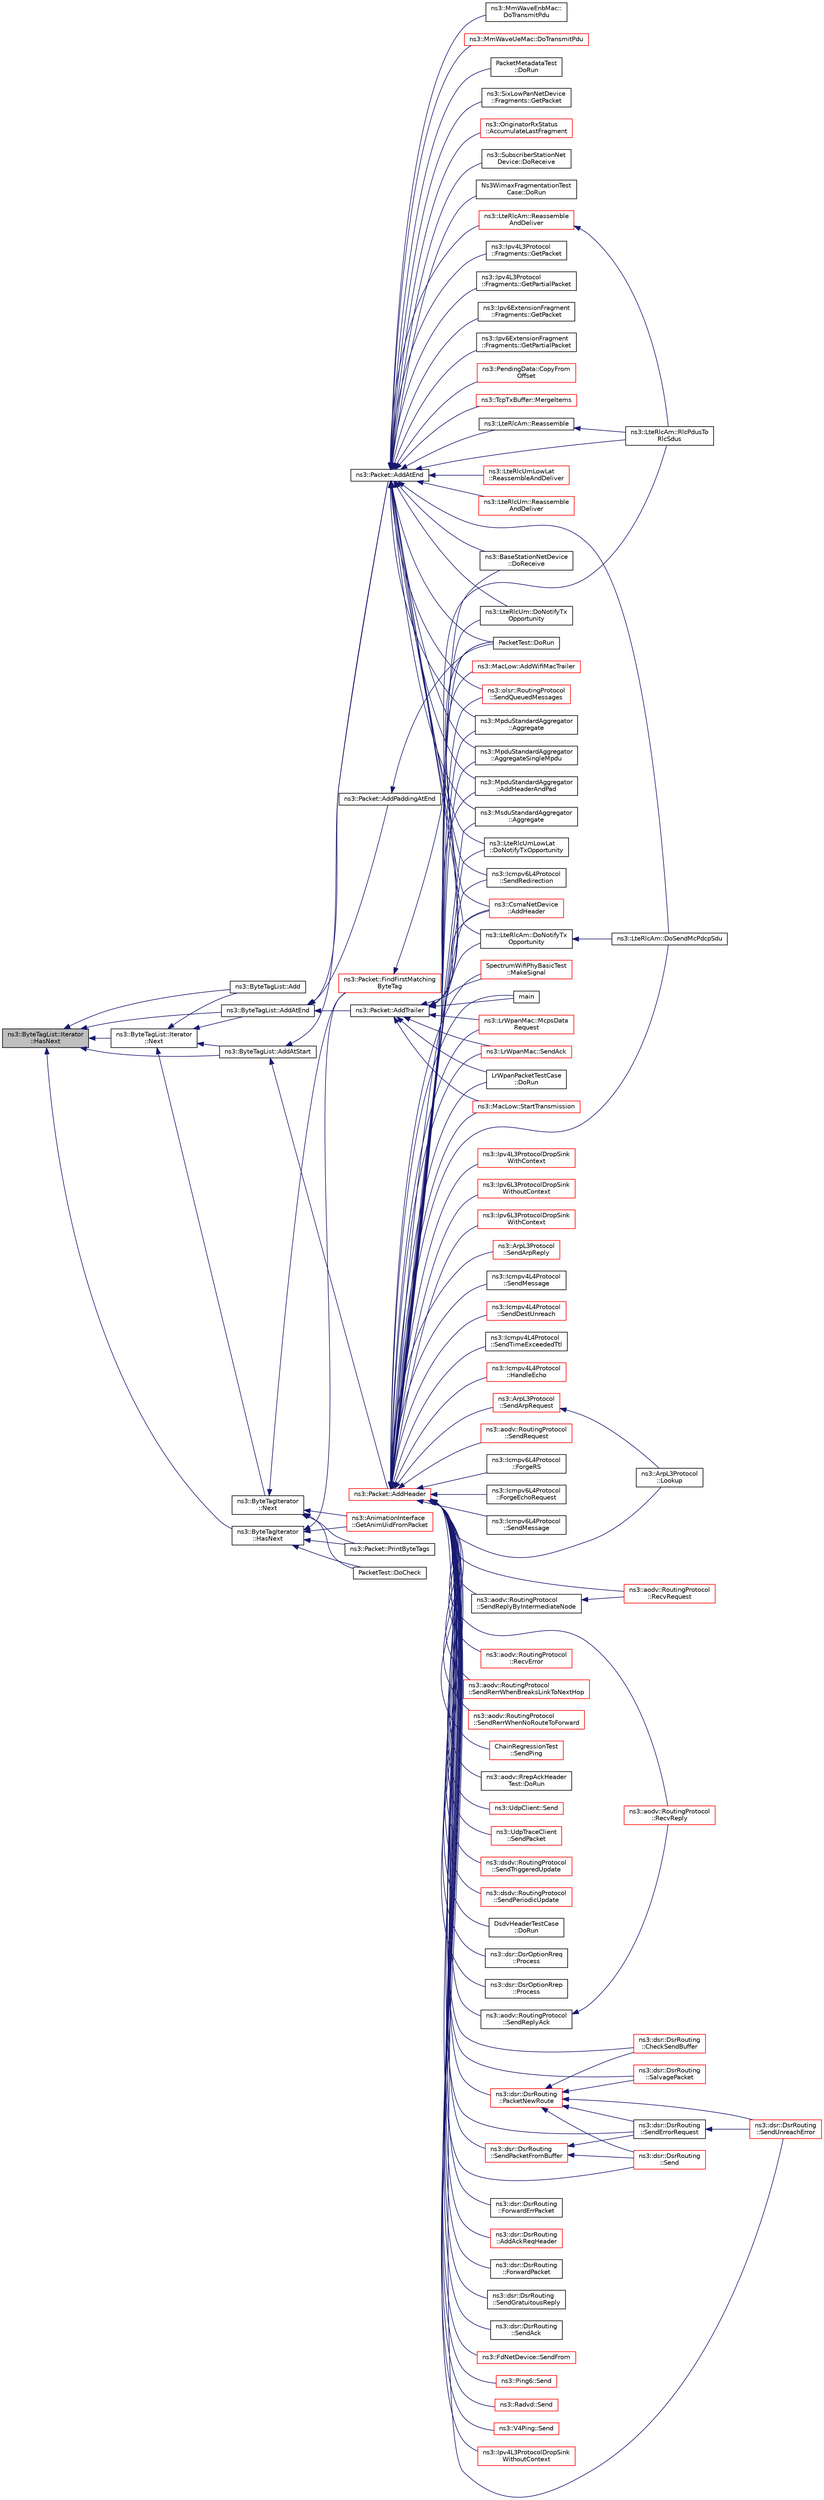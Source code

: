 digraph "ns3::ByteTagList::Iterator::HasNext"
{
  edge [fontname="Helvetica",fontsize="10",labelfontname="Helvetica",labelfontsize="10"];
  node [fontname="Helvetica",fontsize="10",shape=record];
  rankdir="LR";
  Node1 [label="ns3::ByteTagList::Iterator\l::HasNext",height=0.2,width=0.4,color="black", fillcolor="grey75", style="filled", fontcolor="black"];
  Node1 -> Node2 [dir="back",color="midnightblue",fontsize="10",style="solid"];
  Node2 [label="ns3::ByteTagList::Iterator\l::Next",height=0.2,width=0.4,color="black", fillcolor="white", style="filled",URL="$de/dc7/classns3_1_1ByteTagList_1_1Iterator.html#af521864d800baab1d9c5262f59ce4433",tooltip="Returns the next Item from the ByteTagList. "];
  Node2 -> Node3 [dir="back",color="midnightblue",fontsize="10",style="solid"];
  Node3 [label="ns3::ByteTagList::Add",height=0.2,width=0.4,color="black", fillcolor="white", style="filled",URL="$dd/d64/classns3_1_1ByteTagList.html#ae8852ea2777b455d7ec4f370c864d686"];
  Node2 -> Node4 [dir="back",color="midnightblue",fontsize="10",style="solid"];
  Node4 [label="ns3::ByteTagList::AddAtEnd",height=0.2,width=0.4,color="black", fillcolor="white", style="filled",URL="$dd/d64/classns3_1_1ByteTagList.html#a0d8aa9cf6aaf856eb08d4f4a01f38446"];
  Node4 -> Node5 [dir="back",color="midnightblue",fontsize="10",style="solid"];
  Node5 [label="ns3::Packet::AddTrailer",height=0.2,width=0.4,color="black", fillcolor="white", style="filled",URL="$dd/d7a/classns3_1_1Packet.html#ae26b490c30ae5bc98be5181ec6e06db8",tooltip="Add trailer to this packet. "];
  Node5 -> Node6 [dir="back",color="midnightblue",fontsize="10",style="solid"];
  Node6 [label="ns3::CsmaNetDevice\l::AddHeader",height=0.2,width=0.4,color="red", fillcolor="white", style="filled",URL="$d4/df2/classns3_1_1CsmaNetDevice.html#a736bf6ce5851ace677f8fc693a92855c"];
  Node5 -> Node7 [dir="back",color="midnightblue",fontsize="10",style="solid"];
  Node7 [label="main",height=0.2,width=0.4,color="black", fillcolor="white", style="filled",URL="$d4/d3b/lr-wpan-packet-print_8cc.html#a0ddf1224851353fc92bfbff6f499fa97"];
  Node5 -> Node8 [dir="back",color="midnightblue",fontsize="10",style="solid"];
  Node8 [label="ns3::LrWpanMac::McpsData\lRequest",height=0.2,width=0.4,color="red", fillcolor="white", style="filled",URL="$db/d57/classns3_1_1LrWpanMac.html#acb3f2c60655d459aeb85b20536d1f7ce"];
  Node5 -> Node9 [dir="back",color="midnightblue",fontsize="10",style="solid"];
  Node9 [label="ns3::LrWpanMac::SendAck",height=0.2,width=0.4,color="red", fillcolor="white", style="filled",URL="$db/d57/classns3_1_1LrWpanMac.html#afdf2ca2fc6e15fbb1767720607a101f8"];
  Node5 -> Node10 [dir="back",color="midnightblue",fontsize="10",style="solid"];
  Node10 [label="LrWpanPacketTestCase\l::DoRun",height=0.2,width=0.4,color="black", fillcolor="white", style="filled",URL="$dc/d38/classLrWpanPacketTestCase.html#ae85f64d48a71983a4a43f49e5571546a",tooltip="Implementation to actually run this TestCase. "];
  Node5 -> Node11 [dir="back",color="midnightblue",fontsize="10",style="solid"];
  Node11 [label="PacketTest::DoRun",height=0.2,width=0.4,color="black", fillcolor="white", style="filled",URL="$db/d9f/classPacketTest.html#a2f4d69aa1b21616ea14efd54fee55da2",tooltip="Implementation to actually run this TestCase. "];
  Node5 -> Node12 [dir="back",color="midnightblue",fontsize="10",style="solid"];
  Node12 [label="ns3::MacLow::StartTransmission",height=0.2,width=0.4,color="red", fillcolor="white", style="filled",URL="$d3/da6/classns3_1_1MacLow.html#a3d13643c758e213041f8389c1041074b"];
  Node5 -> Node13 [dir="back",color="midnightblue",fontsize="10",style="solid"];
  Node13 [label="ns3::MacLow::AddWifiMacTrailer",height=0.2,width=0.4,color="red", fillcolor="white", style="filled",URL="$d3/da6/classns3_1_1MacLow.html#acaafc67755f16f347e9161310d71e3ef"];
  Node5 -> Node14 [dir="back",color="midnightblue",fontsize="10",style="solid"];
  Node14 [label="SpectrumWifiPhyBasicTest\l::MakeSignal",height=0.2,width=0.4,color="red", fillcolor="white", style="filled",URL="$df/d29/classSpectrumWifiPhyBasicTest.html#a131420d781cf323bd84a848053a2fa6e"];
  Node4 -> Node15 [dir="back",color="midnightblue",fontsize="10",style="solid"];
  Node15 [label="ns3::Packet::AddAtEnd",height=0.2,width=0.4,color="black", fillcolor="white", style="filled",URL="$dd/d7a/classns3_1_1Packet.html#a14ec3d4250b425468764de58f5837b6b",tooltip="Concatenate the input packet at the end of the current packet. "];
  Node15 -> Node6 [dir="back",color="midnightblue",fontsize="10",style="solid"];
  Node15 -> Node16 [dir="back",color="midnightblue",fontsize="10",style="solid"];
  Node16 [label="ns3::Icmpv6L4Protocol\l::SendRedirection",height=0.2,width=0.4,color="black", fillcolor="white", style="filled",URL="$d7/d1d/classns3_1_1Icmpv6L4Protocol.html#a775f19603b15e25f287f54096a3f26cb",tooltip="Send an ICMPv6 Redirection. "];
  Node15 -> Node17 [dir="back",color="midnightblue",fontsize="10",style="solid"];
  Node17 [label="ns3::Ipv4L3Protocol\l::Fragments::GetPacket",height=0.2,width=0.4,color="black", fillcolor="white", style="filled",URL="$de/db3/classns3_1_1Ipv4L3Protocol_1_1Fragments.html#ab4a808c6dc768ccee3b49c829085f92a",tooltip="Get the entire packet. "];
  Node15 -> Node18 [dir="back",color="midnightblue",fontsize="10",style="solid"];
  Node18 [label="ns3::Ipv4L3Protocol\l::Fragments::GetPartialPacket",height=0.2,width=0.4,color="black", fillcolor="white", style="filled",URL="$de/db3/classns3_1_1Ipv4L3Protocol_1_1Fragments.html#a7fd8b69e913c1326a37a13a4ea8deebc",tooltip="Get the complete part of the packet. "];
  Node15 -> Node19 [dir="back",color="midnightblue",fontsize="10",style="solid"];
  Node19 [label="ns3::Ipv6ExtensionFragment\l::Fragments::GetPacket",height=0.2,width=0.4,color="black", fillcolor="white", style="filled",URL="$d6/d8c/classns3_1_1Ipv6ExtensionFragment_1_1Fragments.html#a2c3a522898b3635c59ed50e91826ae91",tooltip="Get the entire packet. "];
  Node15 -> Node20 [dir="back",color="midnightblue",fontsize="10",style="solid"];
  Node20 [label="ns3::Ipv6ExtensionFragment\l::Fragments::GetPartialPacket",height=0.2,width=0.4,color="black", fillcolor="white", style="filled",URL="$d6/d8c/classns3_1_1Ipv6ExtensionFragment_1_1Fragments.html#aa3e7ed0d1458526ff565403b1b8e4285",tooltip="Get the packet parts so far received. "];
  Node15 -> Node21 [dir="back",color="midnightblue",fontsize="10",style="solid"];
  Node21 [label="ns3::PendingData::CopyFrom\lOffset",height=0.2,width=0.4,color="red", fillcolor="white", style="filled",URL="$dd/d9e/classns3_1_1PendingData.html#ab04639a5fcb15f47daa91c071f5cdfd2",tooltip="Copy data starting from a give offset. "];
  Node15 -> Node22 [dir="back",color="midnightblue",fontsize="10",style="solid"];
  Node22 [label="ns3::TcpTxBuffer::MergeItems",height=0.2,width=0.4,color="red", fillcolor="white", style="filled",URL="$d9/d1d/classns3_1_1TcpTxBuffer.html#aee57c32104926f7d4bfdeb12f05a6db1",tooltip="Merge two TcpTxItem. "];
  Node15 -> Node23 [dir="back",color="midnightblue",fontsize="10",style="solid"];
  Node23 [label="ns3::LteRlcAm::DoNotifyTx\lOpportunity",height=0.2,width=0.4,color="black", fillcolor="white", style="filled",URL="$d0/d4c/classns3_1_1LteRlcAm.html#a3ab44d9541efaa52821f93075eb769f1"];
  Node23 -> Node24 [dir="back",color="midnightblue",fontsize="10",style="solid"];
  Node24 [label="ns3::LteRlcAm::DoSendMcPdcpSdu",height=0.2,width=0.4,color="black", fillcolor="white", style="filled",URL="$d0/d4c/classns3_1_1LteRlcAm.html#a82f906888a397ccda58483840418c7e8"];
  Node15 -> Node25 [dir="back",color="midnightblue",fontsize="10",style="solid"];
  Node25 [label="ns3::LteRlcAm::Reassemble\lAndDeliver",height=0.2,width=0.4,color="red", fillcolor="white", style="filled",URL="$d0/d4c/classns3_1_1LteRlcAm.html#ada1201339d0a54e50adc27b09d3c5c1e"];
  Node25 -> Node26 [dir="back",color="midnightblue",fontsize="10",style="solid"];
  Node26 [label="ns3::LteRlcAm::RlcPdusTo\lRlcSdus",height=0.2,width=0.4,color="black", fillcolor="white", style="filled",URL="$d0/d4c/classns3_1_1LteRlcAm.html#a5ea384363b8fa99b66f9eaad80edc2cc"];
  Node15 -> Node24 [dir="back",color="midnightblue",fontsize="10",style="solid"];
  Node15 -> Node27 [dir="back",color="midnightblue",fontsize="10",style="solid"];
  Node27 [label="ns3::LteRlcAm::Reassemble",height=0.2,width=0.4,color="black", fillcolor="white", style="filled",URL="$d0/d4c/classns3_1_1LteRlcAm.html#a5ea384eb8654434de22432e79ee60364"];
  Node27 -> Node26 [dir="back",color="midnightblue",fontsize="10",style="solid"];
  Node15 -> Node26 [dir="back",color="midnightblue",fontsize="10",style="solid"];
  Node15 -> Node28 [dir="back",color="midnightblue",fontsize="10",style="solid"];
  Node28 [label="ns3::LteRlcUmLowLat\l::DoNotifyTxOpportunity",height=0.2,width=0.4,color="black", fillcolor="white", style="filled",URL="$dd/df9/classns3_1_1LteRlcUmLowLat.html#a7a317025c0a1ff42852387b6665fee30"];
  Node15 -> Node29 [dir="back",color="midnightblue",fontsize="10",style="solid"];
  Node29 [label="ns3::LteRlcUmLowLat\l::ReassembleAndDeliver",height=0.2,width=0.4,color="red", fillcolor="white", style="filled",URL="$dd/df9/classns3_1_1LteRlcUmLowLat.html#a73c311a5f9cb06e61282da24f875bb29"];
  Node15 -> Node30 [dir="back",color="midnightblue",fontsize="10",style="solid"];
  Node30 [label="ns3::LteRlcUm::DoNotifyTx\lOpportunity",height=0.2,width=0.4,color="black", fillcolor="white", style="filled",URL="$db/d49/classns3_1_1LteRlcUm.html#a54a1abae2b97a8a060bc42b6abbf3af4"];
  Node15 -> Node31 [dir="back",color="midnightblue",fontsize="10",style="solid"];
  Node31 [label="ns3::LteRlcUm::Reassemble\lAndDeliver",height=0.2,width=0.4,color="red", fillcolor="white", style="filled",URL="$db/d49/classns3_1_1LteRlcUm.html#a103ba1e3d14eb2604a44d1bef7fe7cb7"];
  Node15 -> Node32 [dir="back",color="midnightblue",fontsize="10",style="solid"];
  Node32 [label="ns3::MmWaveEnbMac::\lDoTransmitPdu",height=0.2,width=0.4,color="black", fillcolor="white", style="filled",URL="$d5/dcd/classns3_1_1MmWaveEnbMac.html#a71a93e997a6016541b33e26998562226"];
  Node15 -> Node33 [dir="back",color="midnightblue",fontsize="10",style="solid"];
  Node33 [label="ns3::MmWaveUeMac::DoTransmitPdu",height=0.2,width=0.4,color="red", fillcolor="white", style="filled",URL="$d7/d84/classns3_1_1MmWaveUeMac.html#a5f228598aabf0c6cd61b6fad018512fe"];
  Node15 -> Node34 [dir="back",color="midnightblue",fontsize="10",style="solid"];
  Node34 [label="PacketMetadataTest\l::DoRun",height=0.2,width=0.4,color="black", fillcolor="white", style="filled",URL="$da/d30/classPacketMetadataTest.html#a5157cf5ecf0e631ad2a70c61375ebfc3",tooltip="Implementation to actually run this TestCase. "];
  Node15 -> Node11 [dir="back",color="midnightblue",fontsize="10",style="solid"];
  Node15 -> Node35 [dir="back",color="midnightblue",fontsize="10",style="solid"];
  Node35 [label="ns3::olsr::RoutingProtocol\l::SendQueuedMessages",height=0.2,width=0.4,color="red", fillcolor="white", style="filled",URL="$d6/dbb/classns3_1_1olsr_1_1RoutingProtocol.html#a0ee7494c6ac857210f7f12d40d39e349",tooltip="Creates as many OLSR packets as needed in order to send all buffered OLSR messages. "];
  Node15 -> Node36 [dir="back",color="midnightblue",fontsize="10",style="solid"];
  Node36 [label="ns3::SixLowPanNetDevice\l::Fragments::GetPacket",height=0.2,width=0.4,color="black", fillcolor="white", style="filled",URL="$d1/d49/classns3_1_1SixLowPanNetDevice_1_1Fragments.html#a9df693069547cc25cde64f97f5ad2a62",tooltip="Get the entire packet. "];
  Node15 -> Node37 [dir="back",color="midnightblue",fontsize="10",style="solid"];
  Node37 [label="ns3::OriginatorRxStatus\l::AccumulateLastFragment",height=0.2,width=0.4,color="red", fillcolor="white", style="filled",URL="$d6/d7e/classns3_1_1OriginatorRxStatus.html#a59c38c4a21335b5e82da00fdb0561af0"];
  Node15 -> Node38 [dir="back",color="midnightblue",fontsize="10",style="solid"];
  Node38 [label="ns3::MpduStandardAggregator\l::Aggregate",height=0.2,width=0.4,color="black", fillcolor="white", style="filled",URL="$d4/d25/classns3_1_1MpduStandardAggregator.html#ae8df5366479ace23f603e772a32721dc"];
  Node15 -> Node39 [dir="back",color="midnightblue",fontsize="10",style="solid"];
  Node39 [label="ns3::MpduStandardAggregator\l::AggregateSingleMpdu",height=0.2,width=0.4,color="black", fillcolor="white", style="filled",URL="$d4/d25/classns3_1_1MpduStandardAggregator.html#a8ae46f2c643b8b39b31c28875db10372"];
  Node15 -> Node40 [dir="back",color="midnightblue",fontsize="10",style="solid"];
  Node40 [label="ns3::MpduStandardAggregator\l::AddHeaderAndPad",height=0.2,width=0.4,color="black", fillcolor="white", style="filled",URL="$d4/d25/classns3_1_1MpduStandardAggregator.html#a20f9b233d444b85d4ed22b622dbc3bcd"];
  Node15 -> Node41 [dir="back",color="midnightblue",fontsize="10",style="solid"];
  Node41 [label="ns3::MsduStandardAggregator\l::Aggregate",height=0.2,width=0.4,color="black", fillcolor="white", style="filled",URL="$d3/dc1/classns3_1_1MsduStandardAggregator.html#aab2f9fee332931c68aa8d13869a62275"];
  Node15 -> Node42 [dir="back",color="midnightblue",fontsize="10",style="solid"];
  Node42 [label="ns3::BaseStationNetDevice\l::DoReceive",height=0.2,width=0.4,color="black", fillcolor="white", style="filled",URL="$dd/d73/classns3_1_1BaseStationNetDevice.html#a0a6bf3deb17ab1adde07a1ed62875067",tooltip="Receive packet. "];
  Node15 -> Node43 [dir="back",color="midnightblue",fontsize="10",style="solid"];
  Node43 [label="ns3::SubscriberStationNet\lDevice::DoReceive",height=0.2,width=0.4,color="black", fillcolor="white", style="filled",URL="$d4/de5/classns3_1_1SubscriberStationNetDevice.html#a2cdd421837891adea005eb7cde668a1f"];
  Node15 -> Node44 [dir="back",color="midnightblue",fontsize="10",style="solid"];
  Node44 [label="Ns3WimaxFragmentationTest\lCase::DoRun",height=0.2,width=0.4,color="black", fillcolor="white", style="filled",URL="$d9/d2f/classNs3WimaxFragmentationTestCase.html#ac4725340138d07d67dbb72aaa5ccd84b",tooltip="Implementation to actually run this TestCase. "];
  Node4 -> Node45 [dir="back",color="midnightblue",fontsize="10",style="solid"];
  Node45 [label="ns3::Packet::AddPaddingAtEnd",height=0.2,width=0.4,color="black", fillcolor="white", style="filled",URL="$dd/d7a/classns3_1_1Packet.html#ae964f1fcfd496c6c0db1b73f27e78530",tooltip="Add a zero-filled padding to the packet. "];
  Node45 -> Node11 [dir="back",color="midnightblue",fontsize="10",style="solid"];
  Node2 -> Node46 [dir="back",color="midnightblue",fontsize="10",style="solid"];
  Node46 [label="ns3::ByteTagList::AddAtStart",height=0.2,width=0.4,color="black", fillcolor="white", style="filled",URL="$dd/d64/classns3_1_1ByteTagList.html#acb4563fbe4299c55af41ba7a166b71d5"];
  Node46 -> Node47 [dir="back",color="midnightblue",fontsize="10",style="solid"];
  Node47 [label="ns3::Packet::AddHeader",height=0.2,width=0.4,color="red", fillcolor="white", style="filled",URL="$dd/d7a/classns3_1_1Packet.html#a465108c595a0bc592095cbcab1832ed8",tooltip="Add header to this packet. "];
  Node47 -> Node48 [dir="back",color="midnightblue",fontsize="10",style="solid"];
  Node48 [label="ns3::aodv::RoutingProtocol\l::SendRequest",height=0.2,width=0.4,color="red", fillcolor="white", style="filled",URL="$db/dd0/classns3_1_1aodv_1_1RoutingProtocol.html#a483f8df4d7855b2a71e506f665ca0828",tooltip="Send RREQ. "];
  Node47 -> Node49 [dir="back",color="midnightblue",fontsize="10",style="solid"];
  Node49 [label="ns3::aodv::RoutingProtocol\l::RecvRequest",height=0.2,width=0.4,color="red", fillcolor="white", style="filled",URL="$db/dd0/classns3_1_1aodv_1_1RoutingProtocol.html#adc8555f0e1e8ba05ea80a412b412d064",tooltip="Receive RREQ. "];
  Node47 -> Node50 [dir="back",color="midnightblue",fontsize="10",style="solid"];
  Node50 [label="ns3::aodv::RoutingProtocol\l::SendReplyByIntermediateNode",height=0.2,width=0.4,color="black", fillcolor="white", style="filled",URL="$db/dd0/classns3_1_1aodv_1_1RoutingProtocol.html#a862f551b61c45fb8de62bfbfa4c0a2ab"];
  Node50 -> Node49 [dir="back",color="midnightblue",fontsize="10",style="solid"];
  Node47 -> Node51 [dir="back",color="midnightblue",fontsize="10",style="solid"];
  Node51 [label="ns3::aodv::RoutingProtocol\l::SendReplyAck",height=0.2,width=0.4,color="black", fillcolor="white", style="filled",URL="$db/dd0/classns3_1_1aodv_1_1RoutingProtocol.html#aec193d679517de0a34d2e9d592b7bc77",tooltip="Send RREP_ACK. "];
  Node51 -> Node52 [dir="back",color="midnightblue",fontsize="10",style="solid"];
  Node52 [label="ns3::aodv::RoutingProtocol\l::RecvReply",height=0.2,width=0.4,color="red", fillcolor="white", style="filled",URL="$db/dd0/classns3_1_1aodv_1_1RoutingProtocol.html#a15459eff0cb816e8d03a73c78d9cdc9d",tooltip="Receive RREP. "];
  Node47 -> Node52 [dir="back",color="midnightblue",fontsize="10",style="solid"];
  Node47 -> Node53 [dir="back",color="midnightblue",fontsize="10",style="solid"];
  Node53 [label="ns3::aodv::RoutingProtocol\l::RecvError",height=0.2,width=0.4,color="red", fillcolor="white", style="filled",URL="$db/dd0/classns3_1_1aodv_1_1RoutingProtocol.html#ae93fba9dbcde4f1eb0f2d7a189e9ae54",tooltip="Receive RERR from node with address src. "];
  Node47 -> Node54 [dir="back",color="midnightblue",fontsize="10",style="solid"];
  Node54 [label="ns3::aodv::RoutingProtocol\l::SendRerrWhenBreaksLinkToNextHop",height=0.2,width=0.4,color="red", fillcolor="white", style="filled",URL="$db/dd0/classns3_1_1aodv_1_1RoutingProtocol.html#ae2ab3a83b71210d82c458e5e680c1351",tooltip="Initiate RERR. "];
  Node47 -> Node55 [dir="back",color="midnightblue",fontsize="10",style="solid"];
  Node55 [label="ns3::aodv::RoutingProtocol\l::SendRerrWhenNoRouteToForward",height=0.2,width=0.4,color="red", fillcolor="white", style="filled",URL="$db/dd0/classns3_1_1aodv_1_1RoutingProtocol.html#aa8b4c8c3811348aa19e76218523796af"];
  Node47 -> Node56 [dir="back",color="midnightblue",fontsize="10",style="solid"];
  Node56 [label="ChainRegressionTest\l::SendPing",height=0.2,width=0.4,color="red", fillcolor="white", style="filled",URL="$da/d19/classChainRegressionTest.html#a7282b25c193b2b0f237263616b10f251",tooltip="Send one ping. "];
  Node47 -> Node57 [dir="back",color="midnightblue",fontsize="10",style="solid"];
  Node57 [label="ns3::aodv::RrepAckHeader\lTest::DoRun",height=0.2,width=0.4,color="black", fillcolor="white", style="filled",URL="$d7/d2d/structns3_1_1aodv_1_1RrepAckHeaderTest.html#a7db635f942f193c505385afbb77cf6d8",tooltip="Implementation to actually run this TestCase. "];
  Node47 -> Node58 [dir="back",color="midnightblue",fontsize="10",style="solid"];
  Node58 [label="ns3::UdpClient::Send",height=0.2,width=0.4,color="red", fillcolor="white", style="filled",URL="$de/da9/classns3_1_1UdpClient.html#a1f30c47c9851f26913dbff4560979868",tooltip="Send a packet. "];
  Node47 -> Node59 [dir="back",color="midnightblue",fontsize="10",style="solid"];
  Node59 [label="ns3::UdpTraceClient\l::SendPacket",height=0.2,width=0.4,color="red", fillcolor="white", style="filled",URL="$d4/d5a/structns3_1_1UdpTraceClient.html#a7dfbf9354c464bfe8fe303f520c0b83c",tooltip="Send a packet of a given size. "];
  Node47 -> Node6 [dir="back",color="midnightblue",fontsize="10",style="solid"];
  Node47 -> Node60 [dir="back",color="midnightblue",fontsize="10",style="solid"];
  Node60 [label="ns3::dsdv::RoutingProtocol\l::SendTriggeredUpdate",height=0.2,width=0.4,color="red", fillcolor="white", style="filled",URL="$de/dca/classns3_1_1dsdv_1_1RoutingProtocol.html#adc414310ddaa5e69520a176c0dac59cc",tooltip="Sends trigger update from a node. "];
  Node47 -> Node61 [dir="back",color="midnightblue",fontsize="10",style="solid"];
  Node61 [label="ns3::dsdv::RoutingProtocol\l::SendPeriodicUpdate",height=0.2,width=0.4,color="red", fillcolor="white", style="filled",URL="$de/dca/classns3_1_1dsdv_1_1RoutingProtocol.html#a370e3ca262a505ec0fd30456f82b2aed",tooltip="Broadcasts the entire routing table for every PeriodicUpdateInterval. "];
  Node47 -> Node62 [dir="back",color="midnightblue",fontsize="10",style="solid"];
  Node62 [label="DsdvHeaderTestCase\l::DoRun",height=0.2,width=0.4,color="black", fillcolor="white", style="filled",URL="$d6/d98/classDsdvHeaderTestCase.html#aec6edc947c43b5c301796c0d480cf652",tooltip="Implementation to actually run this TestCase. "];
  Node47 -> Node63 [dir="back",color="midnightblue",fontsize="10",style="solid"];
  Node63 [label="ns3::dsr::DsrOptionRreq\l::Process",height=0.2,width=0.4,color="black", fillcolor="white", style="filled",URL="$dc/db3/classns3_1_1dsr_1_1DsrOptionRreq.html#a439e889d11973e48e3674c6e86aaee99",tooltip="Process method. "];
  Node47 -> Node64 [dir="back",color="midnightblue",fontsize="10",style="solid"];
  Node64 [label="ns3::dsr::DsrOptionRrep\l::Process",height=0.2,width=0.4,color="black", fillcolor="white", style="filled",URL="$d1/d0f/classns3_1_1dsr_1_1DsrOptionRrep.html#a79ff29fe60c7c62ac99ca0da8c0a820f",tooltip="Process method. "];
  Node47 -> Node65 [dir="back",color="midnightblue",fontsize="10",style="solid"];
  Node65 [label="ns3::dsr::DsrRouting\l::CheckSendBuffer",height=0.2,width=0.4,color="red", fillcolor="white", style="filled",URL="$df/d32/classns3_1_1dsr_1_1DsrRouting.html#a03ace9023e9fe58434dc004123c7d9e0",tooltip="Check the send buffer of packets with route when send buffer timer expire. "];
  Node47 -> Node66 [dir="back",color="midnightblue",fontsize="10",style="solid"];
  Node66 [label="ns3::dsr::DsrRouting\l::PacketNewRoute",height=0.2,width=0.4,color="red", fillcolor="white", style="filled",URL="$df/d32/classns3_1_1dsr_1_1DsrRouting.html#ae70ab39db551d1d81afc081196f78017",tooltip="When route vector corrupted, originate a new packet, normally not happening. "];
  Node66 -> Node65 [dir="back",color="midnightblue",fontsize="10",style="solid"];
  Node66 -> Node67 [dir="back",color="midnightblue",fontsize="10",style="solid"];
  Node67 [label="ns3::dsr::DsrRouting\l::SendUnreachError",height=0.2,width=0.4,color="red", fillcolor="white", style="filled",URL="$df/d32/classns3_1_1dsr_1_1DsrRouting.html#ace5dd08bac91fa199ddfac7e81125a62",tooltip="This function is responsible for sending error packets in case of break link to next hop..."];
  Node66 -> Node68 [dir="back",color="midnightblue",fontsize="10",style="solid"];
  Node68 [label="ns3::dsr::DsrRouting\l::Send",height=0.2,width=0.4,color="red", fillcolor="white", style="filled",URL="$df/d32/classns3_1_1dsr_1_1DsrRouting.html#af67eeb07193d10db8308cb4ecbe08b02",tooltip="This function is called by higher layer protocol when sending packets. "];
  Node66 -> Node69 [dir="back",color="midnightblue",fontsize="10",style="solid"];
  Node69 [label="ns3::dsr::DsrRouting\l::SalvagePacket",height=0.2,width=0.4,color="red", fillcolor="white", style="filled",URL="$df/d32/classns3_1_1dsr_1_1DsrRouting.html#a83dd51056e4e48ad538ff41fda129272",tooltip="Salvage the packet which has been transmitted for 3 times. "];
  Node66 -> Node70 [dir="back",color="midnightblue",fontsize="10",style="solid"];
  Node70 [label="ns3::dsr::DsrRouting\l::SendErrorRequest",height=0.2,width=0.4,color="black", fillcolor="white", style="filled",URL="$df/d32/classns3_1_1dsr_1_1DsrRouting.html#ae2100978eb9447540ceceeda17e95cea",tooltip="Send the error request packet. "];
  Node70 -> Node67 [dir="back",color="midnightblue",fontsize="10",style="solid"];
  Node47 -> Node67 [dir="back",color="midnightblue",fontsize="10",style="solid"];
  Node47 -> Node71 [dir="back",color="midnightblue",fontsize="10",style="solid"];
  Node71 [label="ns3::dsr::DsrRouting\l::ForwardErrPacket",height=0.2,width=0.4,color="black", fillcolor="white", style="filled",URL="$df/d32/classns3_1_1dsr_1_1DsrRouting.html#a2c5629706b8a73cce84964231ac93d6b",tooltip="This function is responsible for forwarding error packets along the route. "];
  Node47 -> Node68 [dir="back",color="midnightblue",fontsize="10",style="solid"];
  Node47 -> Node72 [dir="back",color="midnightblue",fontsize="10",style="solid"];
  Node72 [label="ns3::dsr::DsrRouting\l::AddAckReqHeader",height=0.2,width=0.4,color="red", fillcolor="white", style="filled",URL="$df/d32/classns3_1_1dsr_1_1DsrRouting.html#a8ce910f1c56dc238ff98117c784c4541",tooltip="This function is called to add ack request header for network acknowledgement. "];
  Node47 -> Node73 [dir="back",color="midnightblue",fontsize="10",style="solid"];
  Node73 [label="ns3::dsr::DsrRouting\l::SendPacketFromBuffer",height=0.2,width=0.4,color="red", fillcolor="white", style="filled",URL="$df/d32/classns3_1_1dsr_1_1DsrRouting.html#a1a862a16f3a5527f9425763864ac3e80",tooltip="This function is responsible for sending out data packets when have route, if no route found..."];
  Node73 -> Node68 [dir="back",color="midnightblue",fontsize="10",style="solid"];
  Node73 -> Node70 [dir="back",color="midnightblue",fontsize="10",style="solid"];
  Node47 -> Node69 [dir="back",color="midnightblue",fontsize="10",style="solid"];
  Node47 -> Node74 [dir="back",color="midnightblue",fontsize="10",style="solid"];
  Node74 [label="ns3::dsr::DsrRouting\l::ForwardPacket",height=0.2,width=0.4,color="black", fillcolor="white", style="filled",URL="$df/d32/classns3_1_1dsr_1_1DsrRouting.html#acae8a2eb510c8c9331104ab2aff29591",tooltip="Forward the packet using the route saved in the source route option header. "];
  Node47 -> Node70 [dir="back",color="midnightblue",fontsize="10",style="solid"];
  Node47 -> Node75 [dir="back",color="midnightblue",fontsize="10",style="solid"];
  Node75 [label="ns3::dsr::DsrRouting\l::SendGratuitousReply",height=0.2,width=0.4,color="black", fillcolor="white", style="filled",URL="$df/d32/classns3_1_1dsr_1_1DsrRouting.html#a780988be538d2a1030d127f1d3c7932c",tooltip="Send the gratuitous reply. "];
  Node47 -> Node76 [dir="back",color="midnightblue",fontsize="10",style="solid"];
  Node76 [label="ns3::dsr::DsrRouting\l::SendAck",height=0.2,width=0.4,color="black", fillcolor="white", style="filled",URL="$df/d32/classns3_1_1dsr_1_1DsrRouting.html#af60f582ca5ce9871a1f582f052511a38"];
  Node47 -> Node77 [dir="back",color="midnightblue",fontsize="10",style="solid"];
  Node77 [label="ns3::FdNetDevice::SendFrom",height=0.2,width=0.4,color="red", fillcolor="white", style="filled",URL="$d1/d50/classns3_1_1FdNetDevice.html#acf6a3cd28d254cd41c1776cbb55095cb"];
  Node47 -> Node78 [dir="back",color="midnightblue",fontsize="10",style="solid"];
  Node78 [label="ns3::Ping6::Send",height=0.2,width=0.4,color="red", fillcolor="white", style="filled",URL="$d7/dc8/classns3_1_1Ping6.html#a90c69934f60e7260d72f6c9fa1e6b341",tooltip="Send a packet. "];
  Node47 -> Node79 [dir="back",color="midnightblue",fontsize="10",style="solid"];
  Node79 [label="ns3::Radvd::Send",height=0.2,width=0.4,color="red", fillcolor="white", style="filled",URL="$d5/dd8/classns3_1_1Radvd.html#a2dc4914b58690eaef190f38726d69bb2",tooltip="Send a packet. "];
  Node47 -> Node80 [dir="back",color="midnightblue",fontsize="10",style="solid"];
  Node80 [label="ns3::V4Ping::Send",height=0.2,width=0.4,color="red", fillcolor="white", style="filled",URL="$d3/da5/classns3_1_1V4Ping.html#a26d3a4285998df72a37dfa62b9097e4b",tooltip="Send one Ping (ICMP ECHO) to the destination. "];
  Node47 -> Node81 [dir="back",color="midnightblue",fontsize="10",style="solid"];
  Node81 [label="ns3::Ipv4L3ProtocolDropSink\lWithoutContext",height=0.2,width=0.4,color="red", fillcolor="white", style="filled",URL="$d7/d2e/namespacens3.html#aa6faccffe4e7ec3e0a1f5ea80ed7f81d",tooltip="Sync function for IPv4 dropped packet - Ascii output. "];
  Node47 -> Node82 [dir="back",color="midnightblue",fontsize="10",style="solid"];
  Node82 [label="ns3::Ipv4L3ProtocolDropSink\lWithContext",height=0.2,width=0.4,color="red", fillcolor="white", style="filled",URL="$d7/d2e/namespacens3.html#ab731704e54609d989a8b5ab8790f5948",tooltip="Sync function for IPv4 dropped packet - Ascii output. "];
  Node47 -> Node83 [dir="back",color="midnightblue",fontsize="10",style="solid"];
  Node83 [label="ns3::Ipv6L3ProtocolDropSink\lWithoutContext",height=0.2,width=0.4,color="red", fillcolor="white", style="filled",URL="$d7/d2e/namespacens3.html#a7ced21c98bc6aea53aacc04207dcf51c",tooltip="Sync function for IPv6 dropped packet - Ascii output. "];
  Node47 -> Node84 [dir="back",color="midnightblue",fontsize="10",style="solid"];
  Node84 [label="ns3::Ipv6L3ProtocolDropSink\lWithContext",height=0.2,width=0.4,color="red", fillcolor="white", style="filled",URL="$d7/d2e/namespacens3.html#a4c8acaeda2989dceadb214af568d89a1",tooltip="Sync function for IPv6 dropped packet - Ascii output. "];
  Node47 -> Node85 [dir="back",color="midnightblue",fontsize="10",style="solid"];
  Node85 [label="ns3::ArpL3Protocol\l::Lookup",height=0.2,width=0.4,color="black", fillcolor="white", style="filled",URL="$de/d05/classns3_1_1ArpL3Protocol.html#a11df282c1ae9cd812160b309fafc73d1",tooltip="Perform an ARP lookup. "];
  Node47 -> Node86 [dir="back",color="midnightblue",fontsize="10",style="solid"];
  Node86 [label="ns3::ArpL3Protocol\l::SendArpRequest",height=0.2,width=0.4,color="red", fillcolor="white", style="filled",URL="$de/d05/classns3_1_1ArpL3Protocol.html#a9fe6faf0f82536ba2c14d5bdbf7469db",tooltip="Send an ARP request to an host. "];
  Node86 -> Node85 [dir="back",color="midnightblue",fontsize="10",style="solid"];
  Node47 -> Node87 [dir="back",color="midnightblue",fontsize="10",style="solid"];
  Node87 [label="ns3::ArpL3Protocol\l::SendArpReply",height=0.2,width=0.4,color="red", fillcolor="white", style="filled",URL="$de/d05/classns3_1_1ArpL3Protocol.html#a2e1f058ec7982637902e91cb2e63b12c",tooltip="Send an ARP reply to an host. "];
  Node47 -> Node88 [dir="back",color="midnightblue",fontsize="10",style="solid"];
  Node88 [label="ns3::Icmpv4L4Protocol\l::SendMessage",height=0.2,width=0.4,color="black", fillcolor="white", style="filled",URL="$df/d1c/classns3_1_1Icmpv4L4Protocol.html#aae3de2e93f23c3fe6a1fbdc2d03a700c",tooltip="Send a generic ICMP packet. "];
  Node47 -> Node89 [dir="back",color="midnightblue",fontsize="10",style="solid"];
  Node89 [label="ns3::Icmpv4L4Protocol\l::SendDestUnreach",height=0.2,width=0.4,color="red", fillcolor="white", style="filled",URL="$df/d1c/classns3_1_1Icmpv4L4Protocol.html#a529f7a6a9ad8a08638b759488dc8be53",tooltip="Send an ICMP Destination Unreachable packet. "];
  Node47 -> Node90 [dir="back",color="midnightblue",fontsize="10",style="solid"];
  Node90 [label="ns3::Icmpv4L4Protocol\l::SendTimeExceededTtl",height=0.2,width=0.4,color="black", fillcolor="white", style="filled",URL="$df/d1c/classns3_1_1Icmpv4L4Protocol.html#a1f4e7a86ec35cc77fbfb9bd2e6dee0f0",tooltip="Send a Time Exceeded ICMP error. "];
  Node47 -> Node91 [dir="back",color="midnightblue",fontsize="10",style="solid"];
  Node91 [label="ns3::Icmpv4L4Protocol\l::HandleEcho",height=0.2,width=0.4,color="red", fillcolor="white", style="filled",URL="$df/d1c/classns3_1_1Icmpv4L4Protocol.html#aaa610991d0cf4c045f1183c2e5042900",tooltip="Handles an incoming ICMP Echo packet. "];
  Node47 -> Node92 [dir="back",color="midnightblue",fontsize="10",style="solid"];
  Node92 [label="ns3::Icmpv6L4Protocol\l::ForgeRS",height=0.2,width=0.4,color="black", fillcolor="white", style="filled",URL="$d7/d1d/classns3_1_1Icmpv6L4Protocol.html#ad9a2cfbf2b47401ba857e937081612c2",tooltip="Forge a Router Solicitation. "];
  Node47 -> Node93 [dir="back",color="midnightblue",fontsize="10",style="solid"];
  Node93 [label="ns3::Icmpv6L4Protocol\l::ForgeEchoRequest",height=0.2,width=0.4,color="black", fillcolor="white", style="filled",URL="$d7/d1d/classns3_1_1Icmpv6L4Protocol.html#a2145831e01c5804d4d10d4fa4c5930ba",tooltip="Forge an Echo Request. "];
  Node47 -> Node94 [dir="back",color="midnightblue",fontsize="10",style="solid"];
  Node94 [label="ns3::Icmpv6L4Protocol\l::SendMessage",height=0.2,width=0.4,color="black", fillcolor="white", style="filled",URL="$d7/d1d/classns3_1_1Icmpv6L4Protocol.html#a62a9a177dd81ee6d5323e50b0954ed70",tooltip="Send a packet via ICMPv6. "];
  Node47 -> Node16 [dir="back",color="midnightblue",fontsize="10",style="solid"];
  Node47 -> Node7 [dir="back",color="midnightblue",fontsize="10",style="solid"];
  Node47 -> Node8 [dir="back",color="midnightblue",fontsize="10",style="solid"];
  Node47 -> Node9 [dir="back",color="midnightblue",fontsize="10",style="solid"];
  Node47 -> Node10 [dir="back",color="midnightblue",fontsize="10",style="solid"];
  Node47 -> Node23 [dir="back",color="midnightblue",fontsize="10",style="solid"];
  Node47 -> Node24 [dir="back",color="midnightblue",fontsize="10",style="solid"];
  Node47 -> Node28 [dir="back",color="midnightblue",fontsize="10",style="solid"];
  Node47 -> Node30 [dir="back",color="midnightblue",fontsize="10",style="solid"];
  Node47 -> Node11 [dir="back",color="midnightblue",fontsize="10",style="solid"];
  Node47 -> Node35 [dir="back",color="midnightblue",fontsize="10",style="solid"];
  Node47 -> Node12 [dir="back",color="midnightblue",fontsize="10",style="solid"];
  Node47 -> Node38 [dir="back",color="midnightblue",fontsize="10",style="solid"];
  Node47 -> Node39 [dir="back",color="midnightblue",fontsize="10",style="solid"];
  Node47 -> Node40 [dir="back",color="midnightblue",fontsize="10",style="solid"];
  Node47 -> Node41 [dir="back",color="midnightblue",fontsize="10",style="solid"];
  Node47 -> Node14 [dir="back",color="midnightblue",fontsize="10",style="solid"];
  Node47 -> Node42 [dir="back",color="midnightblue",fontsize="10",style="solid"];
  Node46 -> Node15 [dir="back",color="midnightblue",fontsize="10",style="solid"];
  Node2 -> Node95 [dir="back",color="midnightblue",fontsize="10",style="solid"];
  Node95 [label="ns3::ByteTagIterator\l::Next",height=0.2,width=0.4,color="black", fillcolor="white", style="filled",URL="$d4/ddd/classns3_1_1ByteTagIterator.html#af2fa25a08fe0a868ab051e3c4bfcad01"];
  Node95 -> Node96 [dir="back",color="midnightblue",fontsize="10",style="solid"];
  Node96 [label="ns3::AnimationInterface\l::GetAnimUidFromPacket",height=0.2,width=0.4,color="red", fillcolor="white", style="filled",URL="$d6/d1a/classns3_1_1AnimationInterface.html#a18e6a184ccd7dee800bf734f8adc818c"];
  Node95 -> Node97 [dir="back",color="midnightblue",fontsize="10",style="solid"];
  Node97 [label="ns3::Packet::PrintByteTags",height=0.2,width=0.4,color="black", fillcolor="white", style="filled",URL="$dd/d7a/classns3_1_1Packet.html#af3766d81feb51b754cb036526c2f4366",tooltip="Iterate over the byte tags present in this packet, and invoke the Print method of each tag stored in ..."];
  Node95 -> Node98 [dir="back",color="midnightblue",fontsize="10",style="solid"];
  Node98 [label="ns3::Packet::FindFirstMatching\lByteTag",height=0.2,width=0.4,color="red", fillcolor="white", style="filled",URL="$dd/d7a/classns3_1_1Packet.html#a2e1403c2411495827012fe000823c16a",tooltip="Finds the first tag matching the parameter Tag type. "];
  Node98 -> Node26 [dir="back",color="midnightblue",fontsize="10",style="solid"];
  Node95 -> Node99 [dir="back",color="midnightblue",fontsize="10",style="solid"];
  Node99 [label="PacketTest::DoCheck",height=0.2,width=0.4,color="black", fillcolor="white", style="filled",URL="$db/d9f/classPacketTest.html#a8bfedb5c3b60f014e305a87701e73797"];
  Node1 -> Node3 [dir="back",color="midnightblue",fontsize="10",style="solid"];
  Node1 -> Node4 [dir="back",color="midnightblue",fontsize="10",style="solid"];
  Node1 -> Node46 [dir="back",color="midnightblue",fontsize="10",style="solid"];
  Node1 -> Node100 [dir="back",color="midnightblue",fontsize="10",style="solid"];
  Node100 [label="ns3::ByteTagIterator\l::HasNext",height=0.2,width=0.4,color="black", fillcolor="white", style="filled",URL="$d4/ddd/classns3_1_1ByteTagIterator.html#a1337834aa5fbb23a982fe521e54fb78a"];
  Node100 -> Node96 [dir="back",color="midnightblue",fontsize="10",style="solid"];
  Node100 -> Node97 [dir="back",color="midnightblue",fontsize="10",style="solid"];
  Node100 -> Node98 [dir="back",color="midnightblue",fontsize="10",style="solid"];
  Node100 -> Node99 [dir="back",color="midnightblue",fontsize="10",style="solid"];
}
